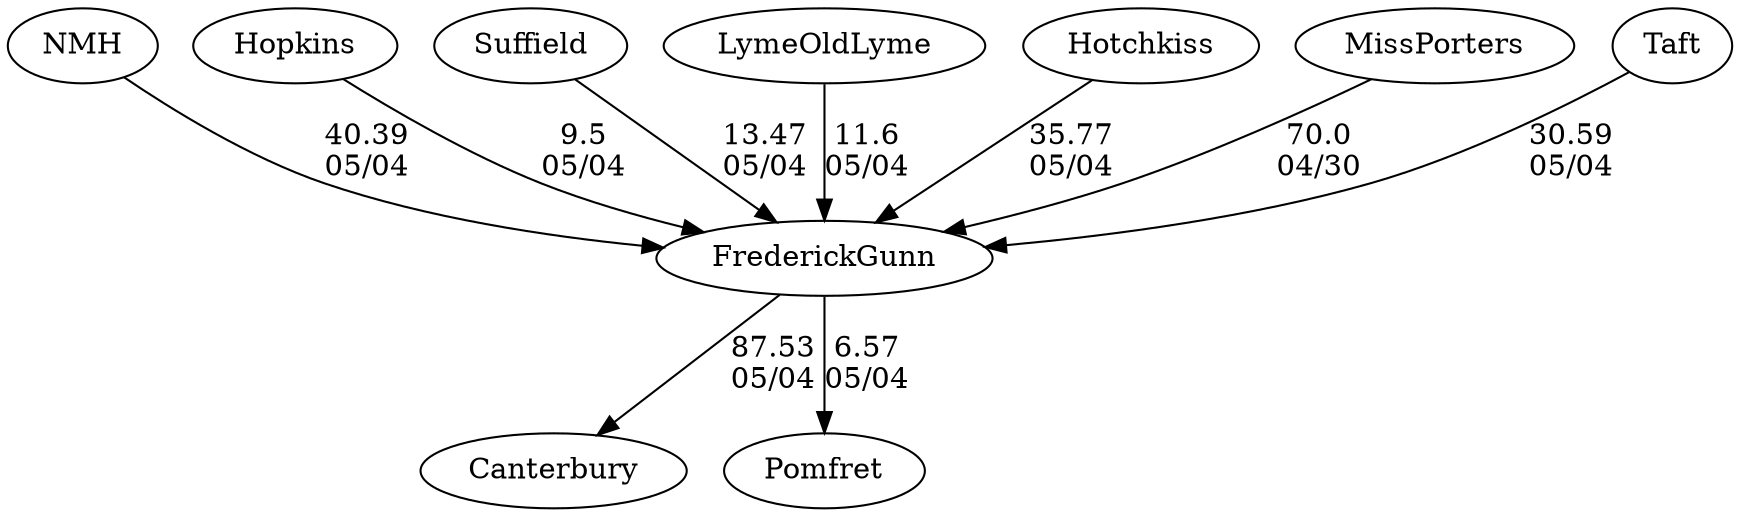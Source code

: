 digraph girls2foursFrederickGunn {NMH [URL="girls2foursFrederickGunnNMH.html"];Hopkins [URL="girls2foursFrederickGunnHopkins.html"];Suffield [URL="girls2foursFrederickGunnSuffield.html"];LymeOldLyme [URL="girls2foursFrederickGunnLymeOldLyme.html"];Hotchkiss [URL="girls2foursFrederickGunnHotchkiss.html"];MissPorters [URL="girls2foursFrederickGunnMissPorters.html"];Taft [URL="girls2foursFrederickGunnTaft.html"];Canterbury [URL="girls2foursFrederickGunnCanterbury.html"];FrederickGunn [URL="girls2foursFrederickGunnFrederickGunn.html"];Pomfret [URL="girls2foursFrederickGunnPomfret.html"];MissPorters -> FrederickGunn[label="70.0
04/30", weight="30", tooltip="NEIRA Girls Fours,Frederick Gunn vs. Miss Porter's			
Distance: 1500 Conditions: Girls' V1 & V2 - steady headwind of six mph on the course, gusting periodically to eight mph. Comments: Thanks to Porter's for making the trip. It was a beautiful day for racing.
None", URL="https://www.row2k.com/results/resultspage.cfm?UID=07BC4C309730A2ABBEA83E7AAD4B7A9E&cat=1", random="random"]; 
Suffield -> FrederickGunn[label="13.47
05/04", weight="87", tooltip="Founder's Day Regatta			
", URL="", random="random"]; 
LymeOldLyme -> FrederickGunn[label="11.6
05/04", weight="89", tooltip="Founder's Day Regatta			
", URL="", random="random"]; 
Hopkins -> FrederickGunn[label="9.5
05/04", weight="91", tooltip="Founder's Day Regatta			
", URL="", random="random"]; 
FrederickGunn -> Pomfret[label="6.57
05/04", weight="94", tooltip="Founder's Day Regatta			
", URL="", random="random"]; 
FrederickGunn -> Canterbury[label="87.53
05/04", weight="13", tooltip="Founder's Day Regatta			
", URL="", random="random"]; 
NMH -> FrederickGunn[label="40.39
05/04", weight="60", tooltip="Founder's Day Regatta			
", URL="", random="random"]; 
Taft -> FrederickGunn[label="30.59
05/04", weight="70", tooltip="Founder's Day Regatta			
", URL="", random="random"]; 
Hotchkiss -> FrederickGunn[label="35.77
05/04", weight="65", tooltip="Founder's Day Regatta			
", URL="", random="random"]}